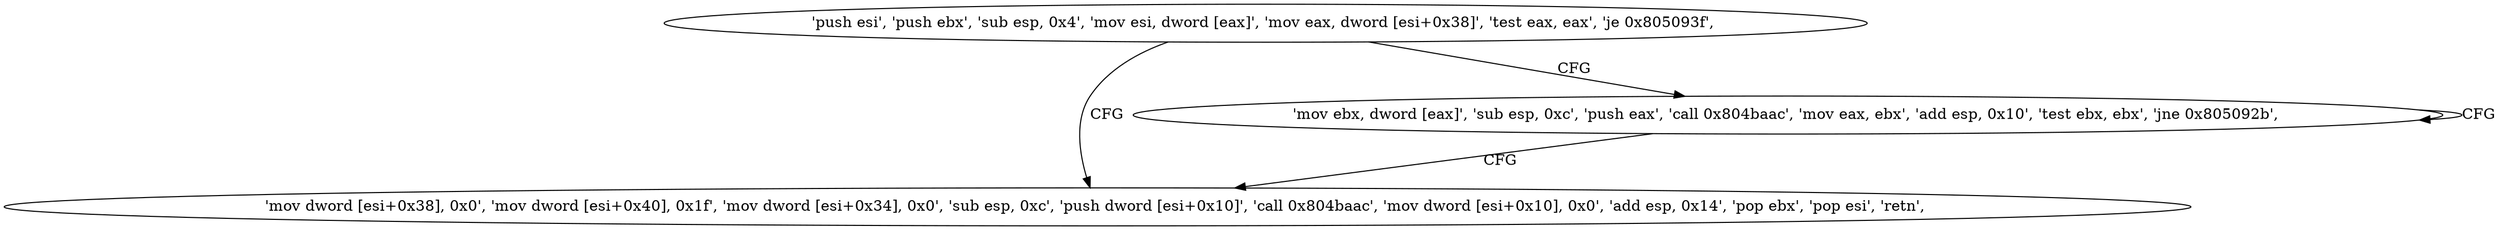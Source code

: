 digraph "func" {
"134547741" [label = "'push esi', 'push ebx', 'sub esp, 0x4', 'mov esi, dword [eax]', 'mov eax, dword [esi+0x38]', 'test eax, eax', 'je 0x805093f', " ]
"134547775" [label = "'mov dword [esi+0x38], 0x0', 'mov dword [esi+0x40], 0x1f', 'mov dword [esi+0x34], 0x0', 'sub esp, 0xc', 'push dword [esi+0x10]', 'call 0x804baac', 'mov dword [esi+0x10], 0x0', 'add esp, 0x14', 'pop ebx', 'pop esi', 'retn', " ]
"134547755" [label = "'mov ebx, dword [eax]', 'sub esp, 0xc', 'push eax', 'call 0x804baac', 'mov eax, ebx', 'add esp, 0x10', 'test ebx, ebx', 'jne 0x805092b', " ]
"134547741" -> "134547775" [ label = "CFG" ]
"134547741" -> "134547755" [ label = "CFG" ]
"134547755" -> "134547755" [ label = "CFG" ]
"134547755" -> "134547775" [ label = "CFG" ]
}
